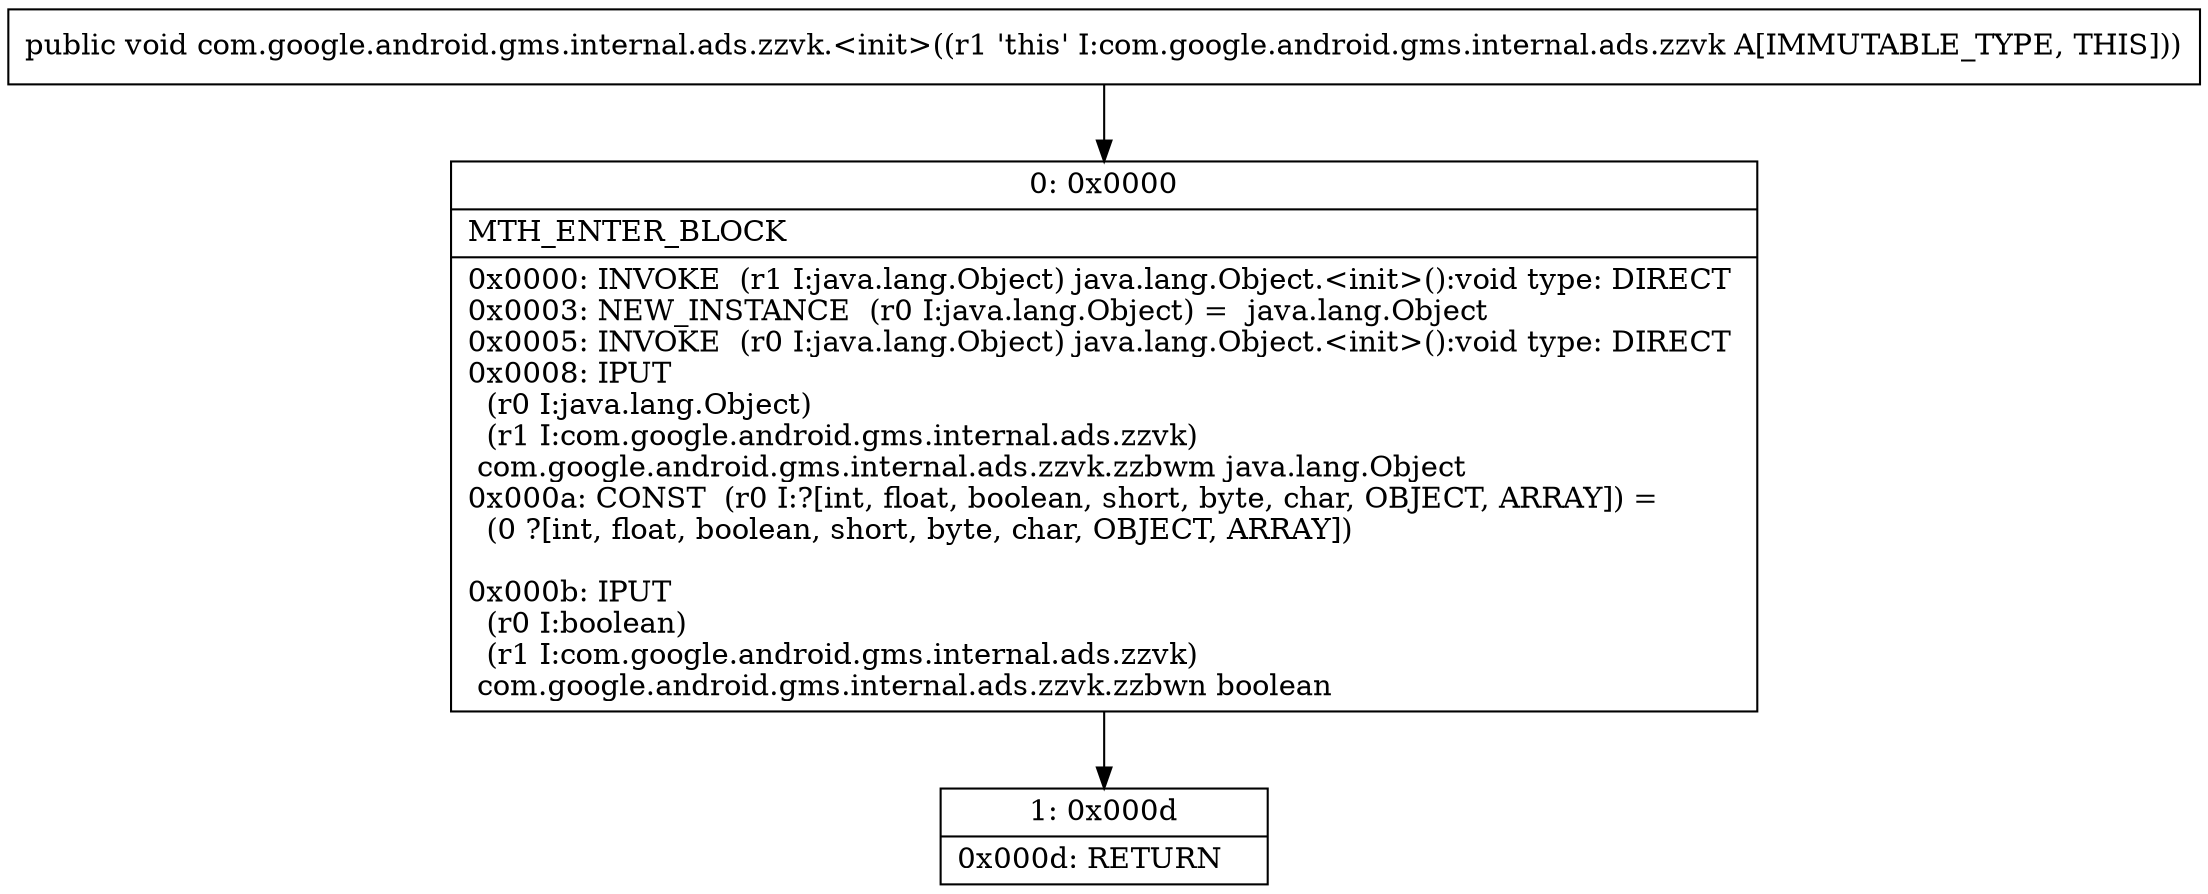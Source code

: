 digraph "CFG forcom.google.android.gms.internal.ads.zzvk.\<init\>()V" {
Node_0 [shape=record,label="{0\:\ 0x0000|MTH_ENTER_BLOCK\l|0x0000: INVOKE  (r1 I:java.lang.Object) java.lang.Object.\<init\>():void type: DIRECT \l0x0003: NEW_INSTANCE  (r0 I:java.lang.Object) =  java.lang.Object \l0x0005: INVOKE  (r0 I:java.lang.Object) java.lang.Object.\<init\>():void type: DIRECT \l0x0008: IPUT  \l  (r0 I:java.lang.Object)\l  (r1 I:com.google.android.gms.internal.ads.zzvk)\l com.google.android.gms.internal.ads.zzvk.zzbwm java.lang.Object \l0x000a: CONST  (r0 I:?[int, float, boolean, short, byte, char, OBJECT, ARRAY]) = \l  (0 ?[int, float, boolean, short, byte, char, OBJECT, ARRAY])\l \l0x000b: IPUT  \l  (r0 I:boolean)\l  (r1 I:com.google.android.gms.internal.ads.zzvk)\l com.google.android.gms.internal.ads.zzvk.zzbwn boolean \l}"];
Node_1 [shape=record,label="{1\:\ 0x000d|0x000d: RETURN   \l}"];
MethodNode[shape=record,label="{public void com.google.android.gms.internal.ads.zzvk.\<init\>((r1 'this' I:com.google.android.gms.internal.ads.zzvk A[IMMUTABLE_TYPE, THIS])) }"];
MethodNode -> Node_0;
Node_0 -> Node_1;
}

